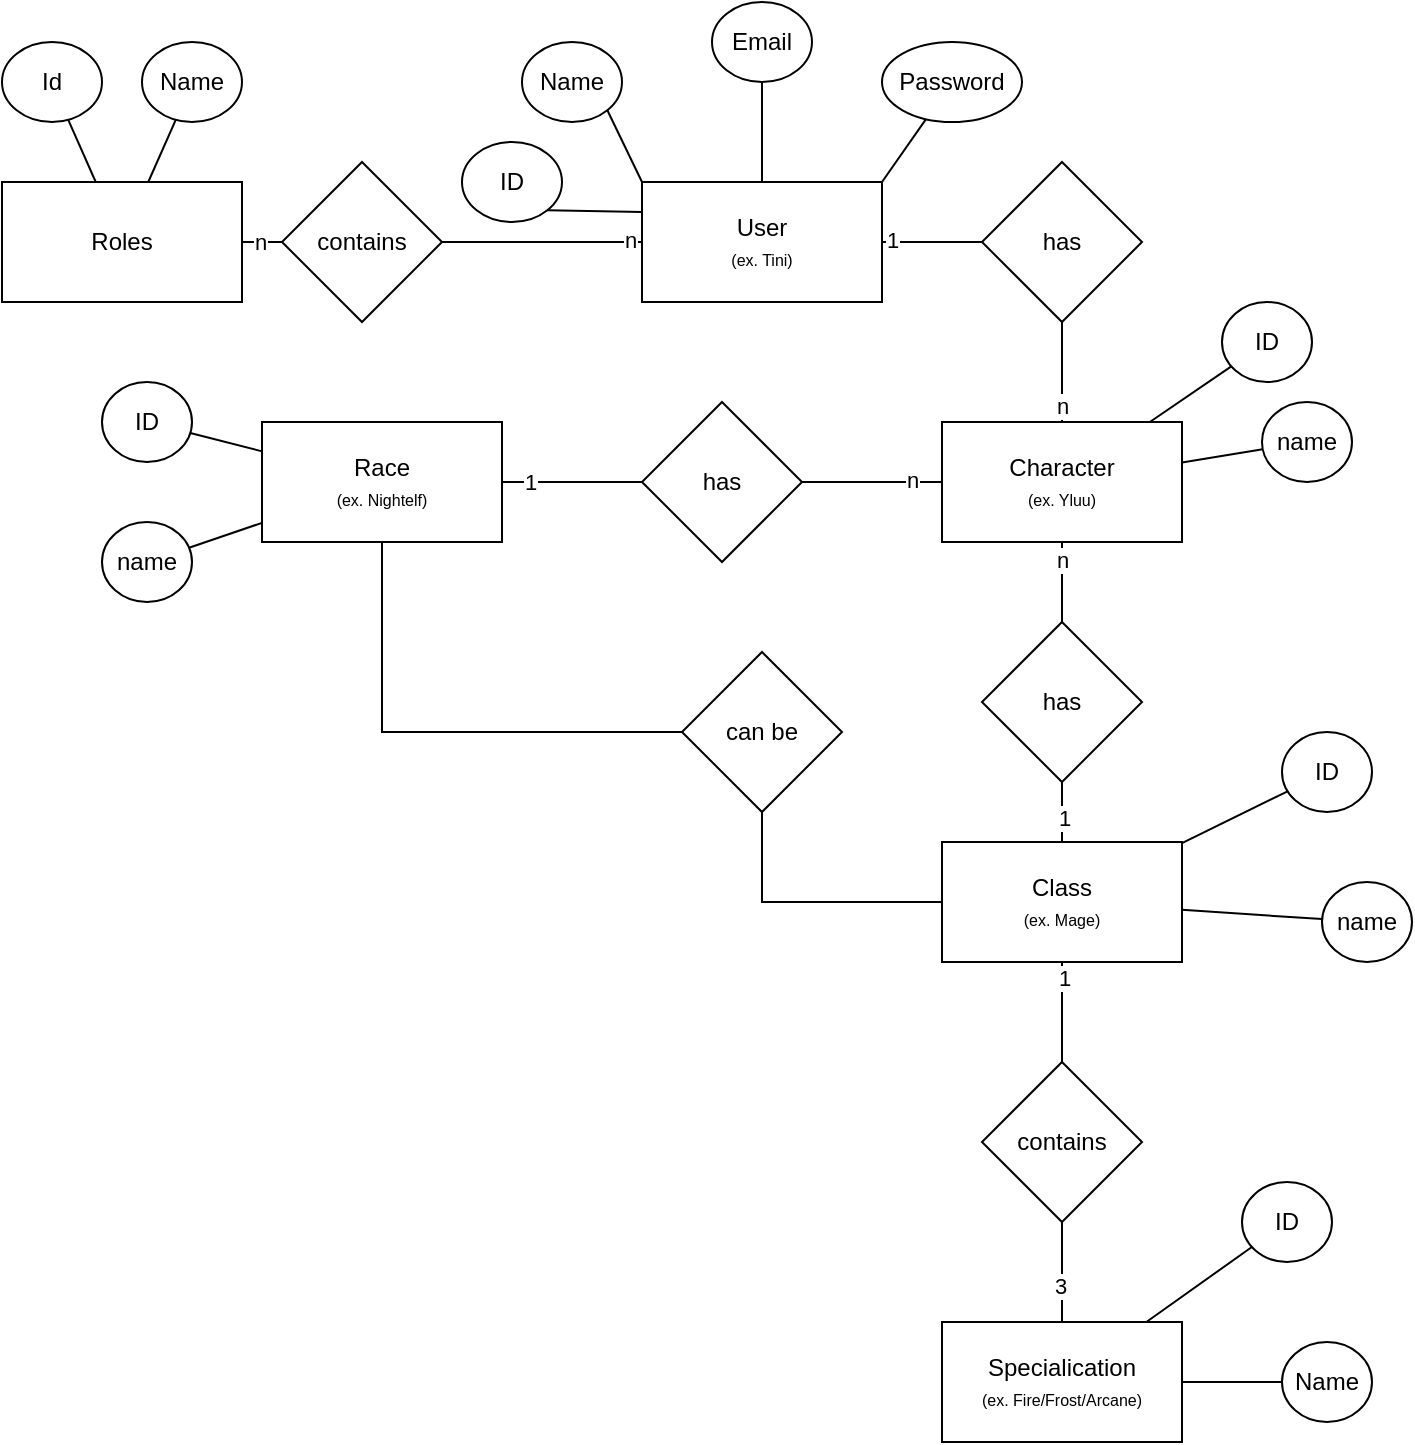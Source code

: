 <mxfile version="14.8.3" type="github">
  <diagram id="JB6615kzIFy8jRR4zf9I" name="Page-1">
    <mxGraphModel dx="561" dy="546" grid="1" gridSize="10" guides="1" tooltips="1" connect="1" arrows="1" fold="1" page="1" pageScale="1" pageWidth="850" pageHeight="1100" math="0" shadow="0">
      <root>
        <mxCell id="0" />
        <mxCell id="1" parent="0" />
        <mxCell id="i0beeNznbnjG34a0zRB_-55" style="rounded=0;orthogonalLoop=1;jettySize=auto;html=1;startArrow=none;startFill=0;endArrow=none;endFill=0;" edge="1" parent="1" source="i0beeNznbnjG34a0zRB_-2" target="i0beeNznbnjG34a0zRB_-54">
          <mxGeometry relative="1" as="geometry" />
        </mxCell>
        <mxCell id="i0beeNznbnjG34a0zRB_-57" style="edgeStyle=none;rounded=0;orthogonalLoop=1;jettySize=auto;html=1;startArrow=none;startFill=0;endArrow=none;endFill=0;" edge="1" parent="1" source="i0beeNznbnjG34a0zRB_-2" target="i0beeNznbnjG34a0zRB_-56">
          <mxGeometry relative="1" as="geometry" />
        </mxCell>
        <mxCell id="i0beeNznbnjG34a0zRB_-61" style="edgeStyle=orthogonalEdgeStyle;rounded=0;orthogonalLoop=1;jettySize=auto;html=1;startArrow=none;startFill=0;endArrow=none;endFill=0;" edge="1" parent="1" source="i0beeNznbnjG34a0zRB_-2" target="i0beeNznbnjG34a0zRB_-60">
          <mxGeometry relative="1" as="geometry" />
        </mxCell>
        <mxCell id="i0beeNznbnjG34a0zRB_-63" value="n" style="edgeLabel;html=1;align=center;verticalAlign=middle;resizable=0;points=[];" vertex="1" connectable="0" parent="i0beeNznbnjG34a0zRB_-61">
          <mxGeometry x="-0.543" relative="1" as="geometry">
            <mxPoint as="offset" />
          </mxGeometry>
        </mxCell>
        <mxCell id="i0beeNznbnjG34a0zRB_-2" value="Character&lt;br&gt;&lt;font style=&quot;font-size: 8px&quot;&gt;(ex. Yluu)&lt;/font&gt;" style="rounded=0;whiteSpace=wrap;html=1;" vertex="1" parent="1">
          <mxGeometry x="540" y="350" width="120" height="60" as="geometry" />
        </mxCell>
        <mxCell id="i0beeNznbnjG34a0zRB_-26" value="" style="group" vertex="1" connectable="0" parent="1">
          <mxGeometry x="70" y="140" width="510" height="160" as="geometry" />
        </mxCell>
        <mxCell id="i0beeNznbnjG34a0zRB_-18" value="" style="group" vertex="1" connectable="0" parent="i0beeNznbnjG34a0zRB_-26">
          <mxGeometry x="230" width="280" height="150" as="geometry" />
        </mxCell>
        <mxCell id="i0beeNznbnjG34a0zRB_-1" value="User&lt;br&gt;&lt;font style=&quot;font-size: 8px&quot;&gt;(ex. Tini)&lt;/font&gt;" style="rounded=0;whiteSpace=wrap;html=1;" vertex="1" parent="i0beeNznbnjG34a0zRB_-18">
          <mxGeometry x="90" y="90" width="120" height="60" as="geometry" />
        </mxCell>
        <mxCell id="i0beeNznbnjG34a0zRB_-10" style="edgeStyle=none;rounded=0;orthogonalLoop=1;jettySize=auto;html=1;exitX=1;exitY=1;exitDx=0;exitDy=0;entryX=0;entryY=0;entryDx=0;entryDy=0;startArrow=none;startFill=0;endArrow=none;endFill=0;" edge="1" parent="i0beeNznbnjG34a0zRB_-18" source="i0beeNznbnjG34a0zRB_-4" target="i0beeNznbnjG34a0zRB_-1">
          <mxGeometry relative="1" as="geometry" />
        </mxCell>
        <mxCell id="i0beeNznbnjG34a0zRB_-4" value="Name" style="ellipse;whiteSpace=wrap;html=1;" vertex="1" parent="i0beeNznbnjG34a0zRB_-18">
          <mxGeometry x="30" y="20" width="50" height="40" as="geometry" />
        </mxCell>
        <mxCell id="i0beeNznbnjG34a0zRB_-9" style="edgeStyle=none;rounded=0;orthogonalLoop=1;jettySize=auto;html=1;exitX=0.5;exitY=1;exitDx=0;exitDy=0;entryX=0.5;entryY=0;entryDx=0;entryDy=0;startArrow=none;startFill=0;endArrow=none;endFill=0;" edge="1" parent="i0beeNznbnjG34a0zRB_-18" source="i0beeNznbnjG34a0zRB_-6" target="i0beeNznbnjG34a0zRB_-1">
          <mxGeometry relative="1" as="geometry" />
        </mxCell>
        <mxCell id="i0beeNznbnjG34a0zRB_-6" value="Email" style="ellipse;whiteSpace=wrap;html=1;" vertex="1" parent="i0beeNznbnjG34a0zRB_-18">
          <mxGeometry x="125" width="50" height="40" as="geometry" />
        </mxCell>
        <mxCell id="i0beeNznbnjG34a0zRB_-7" value="Password" style="ellipse;whiteSpace=wrap;html=1;" vertex="1" parent="i0beeNznbnjG34a0zRB_-18">
          <mxGeometry x="210" y="20" width="70" height="40" as="geometry" />
        </mxCell>
        <mxCell id="i0beeNznbnjG34a0zRB_-8" style="rounded=0;orthogonalLoop=1;jettySize=auto;html=1;exitX=1;exitY=0;exitDx=0;exitDy=0;startArrow=none;startFill=0;endArrow=none;endFill=0;" edge="1" parent="i0beeNznbnjG34a0zRB_-18" source="i0beeNznbnjG34a0zRB_-1" target="i0beeNznbnjG34a0zRB_-7">
          <mxGeometry relative="1" as="geometry" />
        </mxCell>
        <mxCell id="i0beeNznbnjG34a0zRB_-13" value="ID" style="ellipse;whiteSpace=wrap;html=1;" vertex="1" parent="i0beeNznbnjG34a0zRB_-18">
          <mxGeometry y="70" width="50" height="40" as="geometry" />
        </mxCell>
        <mxCell id="i0beeNznbnjG34a0zRB_-14" style="edgeStyle=none;rounded=0;orthogonalLoop=1;jettySize=auto;html=1;exitX=0;exitY=0.25;exitDx=0;exitDy=0;entryX=1;entryY=1;entryDx=0;entryDy=0;startArrow=none;startFill=0;endArrow=none;endFill=0;" edge="1" parent="i0beeNznbnjG34a0zRB_-18" source="i0beeNznbnjG34a0zRB_-1" target="i0beeNznbnjG34a0zRB_-13">
          <mxGeometry relative="1" as="geometry" />
        </mxCell>
        <mxCell id="i0beeNznbnjG34a0zRB_-19" value="" style="group" vertex="1" connectable="0" parent="i0beeNznbnjG34a0zRB_-26">
          <mxGeometry y="20" width="120" height="130" as="geometry" />
        </mxCell>
        <mxCell id="i0beeNznbnjG34a0zRB_-3" value="Roles" style="rounded=0;whiteSpace=wrap;html=1;" vertex="1" parent="i0beeNznbnjG34a0zRB_-19">
          <mxGeometry y="70" width="120" height="60" as="geometry" />
        </mxCell>
        <mxCell id="i0beeNznbnjG34a0zRB_-15" style="edgeStyle=none;rounded=0;orthogonalLoop=1;jettySize=auto;html=1;startArrow=none;startFill=0;endArrow=none;endFill=0;" edge="1" parent="i0beeNznbnjG34a0zRB_-19" source="i0beeNznbnjG34a0zRB_-11" target="i0beeNznbnjG34a0zRB_-3">
          <mxGeometry relative="1" as="geometry" />
        </mxCell>
        <mxCell id="i0beeNznbnjG34a0zRB_-11" value="Id" style="ellipse;whiteSpace=wrap;html=1;" vertex="1" parent="i0beeNznbnjG34a0zRB_-19">
          <mxGeometry width="50" height="40" as="geometry" />
        </mxCell>
        <mxCell id="i0beeNznbnjG34a0zRB_-16" style="edgeStyle=none;rounded=0;orthogonalLoop=1;jettySize=auto;html=1;startArrow=none;startFill=0;endArrow=none;endFill=0;" edge="1" parent="i0beeNznbnjG34a0zRB_-19" source="i0beeNznbnjG34a0zRB_-12" target="i0beeNznbnjG34a0zRB_-3">
          <mxGeometry relative="1" as="geometry" />
        </mxCell>
        <mxCell id="i0beeNznbnjG34a0zRB_-12" value="Name" style="ellipse;whiteSpace=wrap;html=1;" vertex="1" parent="i0beeNznbnjG34a0zRB_-19">
          <mxGeometry x="70" width="50" height="40" as="geometry" />
        </mxCell>
        <mxCell id="i0beeNznbnjG34a0zRB_-22" style="edgeStyle=orthogonalEdgeStyle;rounded=0;orthogonalLoop=1;jettySize=auto;html=1;startArrow=none;startFill=0;endArrow=none;endFill=0;" edge="1" parent="i0beeNznbnjG34a0zRB_-26" source="i0beeNznbnjG34a0zRB_-20" target="i0beeNznbnjG34a0zRB_-3">
          <mxGeometry relative="1" as="geometry" />
        </mxCell>
        <mxCell id="i0beeNznbnjG34a0zRB_-25" value="n" style="edgeLabel;html=1;align=center;verticalAlign=middle;resizable=0;points=[];" vertex="1" connectable="0" parent="i0beeNznbnjG34a0zRB_-22">
          <mxGeometry x="0.7" relative="1" as="geometry">
            <mxPoint as="offset" />
          </mxGeometry>
        </mxCell>
        <mxCell id="i0beeNznbnjG34a0zRB_-20" value="contains" style="rhombus;whiteSpace=wrap;html=1;" vertex="1" parent="i0beeNznbnjG34a0zRB_-26">
          <mxGeometry x="140" y="80" width="80" height="80" as="geometry" />
        </mxCell>
        <mxCell id="i0beeNznbnjG34a0zRB_-21" style="edgeStyle=orthogonalEdgeStyle;rounded=0;orthogonalLoop=1;jettySize=auto;html=1;entryX=1;entryY=0.5;entryDx=0;entryDy=0;startArrow=none;startFill=0;endArrow=none;endFill=0;" edge="1" parent="i0beeNznbnjG34a0zRB_-26" source="i0beeNznbnjG34a0zRB_-1" target="i0beeNznbnjG34a0zRB_-20">
          <mxGeometry relative="1" as="geometry" />
        </mxCell>
        <mxCell id="i0beeNznbnjG34a0zRB_-23" value="n" style="edgeLabel;html=1;align=center;verticalAlign=middle;resizable=0;points=[];" vertex="1" connectable="0" parent="i0beeNznbnjG34a0zRB_-21">
          <mxGeometry x="-0.872" y="-1" relative="1" as="geometry">
            <mxPoint as="offset" />
          </mxGeometry>
        </mxCell>
        <mxCell id="i0beeNznbnjG34a0zRB_-29" style="edgeStyle=orthogonalEdgeStyle;rounded=0;orthogonalLoop=1;jettySize=auto;html=1;startArrow=none;startFill=0;endArrow=none;endFill=0;" edge="1" parent="1" source="i0beeNznbnjG34a0zRB_-27" target="i0beeNznbnjG34a0zRB_-2">
          <mxGeometry relative="1" as="geometry" />
        </mxCell>
        <mxCell id="i0beeNznbnjG34a0zRB_-30" value="n" style="edgeLabel;html=1;align=center;verticalAlign=middle;resizable=0;points=[];" vertex="1" connectable="0" parent="i0beeNznbnjG34a0zRB_-29">
          <mxGeometry x="0.682" relative="1" as="geometry">
            <mxPoint as="offset" />
          </mxGeometry>
        </mxCell>
        <mxCell id="i0beeNznbnjG34a0zRB_-27" value="has" style="rhombus;whiteSpace=wrap;html=1;" vertex="1" parent="1">
          <mxGeometry x="560" y="220" width="80" height="80" as="geometry" />
        </mxCell>
        <mxCell id="i0beeNznbnjG34a0zRB_-28" style="edgeStyle=orthogonalEdgeStyle;rounded=0;orthogonalLoop=1;jettySize=auto;html=1;startArrow=none;startFill=0;endArrow=none;endFill=0;" edge="1" parent="1" source="i0beeNznbnjG34a0zRB_-1" target="i0beeNznbnjG34a0zRB_-27">
          <mxGeometry relative="1" as="geometry" />
        </mxCell>
        <mxCell id="i0beeNznbnjG34a0zRB_-31" value="1" style="edgeLabel;html=1;align=center;verticalAlign=middle;resizable=0;points=[];" vertex="1" connectable="0" parent="i0beeNznbnjG34a0zRB_-28">
          <mxGeometry x="-0.827" y="1" relative="1" as="geometry">
            <mxPoint as="offset" />
          </mxGeometry>
        </mxCell>
        <mxCell id="i0beeNznbnjG34a0zRB_-54" value="ID" style="ellipse;whiteSpace=wrap;html=1;" vertex="1" parent="1">
          <mxGeometry x="680" y="290" width="45" height="40" as="geometry" />
        </mxCell>
        <mxCell id="i0beeNznbnjG34a0zRB_-56" value="name" style="ellipse;whiteSpace=wrap;html=1;" vertex="1" parent="1">
          <mxGeometry x="700" y="340" width="45" height="40" as="geometry" />
        </mxCell>
        <mxCell id="i0beeNznbnjG34a0zRB_-62" style="edgeStyle=orthogonalEdgeStyle;rounded=0;orthogonalLoop=1;jettySize=auto;html=1;startArrow=none;startFill=0;endArrow=none;endFill=0;" edge="1" parent="1" source="i0beeNznbnjG34a0zRB_-59" target="i0beeNznbnjG34a0zRB_-60">
          <mxGeometry relative="1" as="geometry" />
        </mxCell>
        <mxCell id="i0beeNznbnjG34a0zRB_-65" value="1" style="edgeLabel;html=1;align=center;verticalAlign=middle;resizable=0;points=[];" vertex="1" connectable="0" parent="i0beeNznbnjG34a0zRB_-62">
          <mxGeometry x="-0.524" y="-1" relative="1" as="geometry">
            <mxPoint as="offset" />
          </mxGeometry>
        </mxCell>
        <mxCell id="i0beeNznbnjG34a0zRB_-72" style="edgeStyle=orthogonalEdgeStyle;rounded=0;orthogonalLoop=1;jettySize=auto;html=1;startArrow=none;startFill=0;endArrow=none;endFill=0;" edge="1" parent="1" source="i0beeNznbnjG34a0zRB_-59" target="i0beeNznbnjG34a0zRB_-71">
          <mxGeometry relative="1" as="geometry" />
        </mxCell>
        <mxCell id="i0beeNznbnjG34a0zRB_-75" value="1" style="edgeLabel;html=1;align=center;verticalAlign=middle;resizable=0;points=[];" vertex="1" connectable="0" parent="i0beeNznbnjG34a0zRB_-72">
          <mxGeometry x="-0.707" y="1" relative="1" as="geometry">
            <mxPoint as="offset" />
          </mxGeometry>
        </mxCell>
        <mxCell id="i0beeNznbnjG34a0zRB_-59" value="Class&lt;br&gt;&lt;font style=&quot;font-size: 8px&quot;&gt;(ex. Mage)&lt;/font&gt;" style="rounded=0;whiteSpace=wrap;html=1;" vertex="1" parent="1">
          <mxGeometry x="540" y="560" width="120" height="60" as="geometry" />
        </mxCell>
        <mxCell id="i0beeNznbnjG34a0zRB_-60" value="has" style="rhombus;whiteSpace=wrap;html=1;" vertex="1" parent="1">
          <mxGeometry x="560" y="450" width="80" height="80" as="geometry" />
        </mxCell>
        <mxCell id="i0beeNznbnjG34a0zRB_-68" style="edgeStyle=none;rounded=0;orthogonalLoop=1;jettySize=auto;html=1;startArrow=none;startFill=0;endArrow=none;endFill=0;" edge="1" parent="1" source="i0beeNznbnjG34a0zRB_-66" target="i0beeNznbnjG34a0zRB_-59">
          <mxGeometry relative="1" as="geometry" />
        </mxCell>
        <mxCell id="i0beeNznbnjG34a0zRB_-66" value="ID" style="ellipse;whiteSpace=wrap;html=1;" vertex="1" parent="1">
          <mxGeometry x="710" y="505" width="45" height="40" as="geometry" />
        </mxCell>
        <mxCell id="i0beeNznbnjG34a0zRB_-69" style="edgeStyle=none;rounded=0;orthogonalLoop=1;jettySize=auto;html=1;startArrow=none;startFill=0;endArrow=none;endFill=0;" edge="1" parent="1" source="i0beeNznbnjG34a0zRB_-67" target="i0beeNznbnjG34a0zRB_-59">
          <mxGeometry relative="1" as="geometry" />
        </mxCell>
        <mxCell id="i0beeNznbnjG34a0zRB_-67" value="name" style="ellipse;whiteSpace=wrap;html=1;" vertex="1" parent="1">
          <mxGeometry x="730" y="580" width="45" height="40" as="geometry" />
        </mxCell>
        <mxCell id="i0beeNznbnjG34a0zRB_-77" style="rounded=0;orthogonalLoop=1;jettySize=auto;html=1;startArrow=none;startFill=0;endArrow=none;endFill=0;" edge="1" parent="1" source="i0beeNznbnjG34a0zRB_-70" target="i0beeNznbnjG34a0zRB_-76">
          <mxGeometry relative="1" as="geometry" />
        </mxCell>
        <mxCell id="i0beeNznbnjG34a0zRB_-80" style="edgeStyle=none;rounded=0;orthogonalLoop=1;jettySize=auto;html=1;startArrow=none;startFill=0;endArrow=none;endFill=0;" edge="1" parent="1" source="i0beeNznbnjG34a0zRB_-70" target="i0beeNznbnjG34a0zRB_-79">
          <mxGeometry relative="1" as="geometry" />
        </mxCell>
        <mxCell id="i0beeNznbnjG34a0zRB_-70" value="Specialication&lt;br&gt;&lt;font style=&quot;font-size: 8px&quot;&gt;(ex. Fire/Frost/Arcane)&lt;/font&gt;" style="rounded=0;whiteSpace=wrap;html=1;" vertex="1" parent="1">
          <mxGeometry x="540" y="800" width="120" height="60" as="geometry" />
        </mxCell>
        <mxCell id="i0beeNznbnjG34a0zRB_-73" style="edgeStyle=orthogonalEdgeStyle;rounded=0;orthogonalLoop=1;jettySize=auto;html=1;startArrow=none;startFill=0;endArrow=none;endFill=0;" edge="1" parent="1" source="i0beeNznbnjG34a0zRB_-71" target="i0beeNznbnjG34a0zRB_-70">
          <mxGeometry relative="1" as="geometry" />
        </mxCell>
        <mxCell id="i0beeNznbnjG34a0zRB_-74" value="3" style="edgeLabel;html=1;align=center;verticalAlign=middle;resizable=0;points=[];" vertex="1" connectable="0" parent="i0beeNznbnjG34a0zRB_-73">
          <mxGeometry x="0.28" y="-1" relative="1" as="geometry">
            <mxPoint as="offset" />
          </mxGeometry>
        </mxCell>
        <mxCell id="i0beeNznbnjG34a0zRB_-71" value="contains" style="rhombus;whiteSpace=wrap;html=1;" vertex="1" parent="1">
          <mxGeometry x="560" y="670" width="80" height="80" as="geometry" />
        </mxCell>
        <mxCell id="i0beeNznbnjG34a0zRB_-76" value="ID" style="ellipse;whiteSpace=wrap;html=1;" vertex="1" parent="1">
          <mxGeometry x="690" y="730" width="45" height="40" as="geometry" />
        </mxCell>
        <mxCell id="i0beeNznbnjG34a0zRB_-79" value="Name" style="ellipse;whiteSpace=wrap;html=1;" vertex="1" parent="1">
          <mxGeometry x="710" y="810" width="45" height="40" as="geometry" />
        </mxCell>
        <mxCell id="i0beeNznbnjG34a0zRB_-104" style="edgeStyle=orthogonalEdgeStyle;rounded=0;orthogonalLoop=1;jettySize=auto;html=1;startArrow=none;startFill=0;endArrow=none;endFill=0;" edge="1" parent="1" source="i0beeNznbnjG34a0zRB_-82" target="i0beeNznbnjG34a0zRB_-103">
          <mxGeometry relative="1" as="geometry">
            <Array as="points">
              <mxPoint x="260" y="505" />
            </Array>
          </mxGeometry>
        </mxCell>
        <mxCell id="i0beeNznbnjG34a0zRB_-82" value="Race&lt;br&gt;&lt;font style=&quot;font-size: 8px&quot;&gt;(ex. Nightelf)&lt;/font&gt;" style="rounded=0;whiteSpace=wrap;html=1;" vertex="1" parent="1">
          <mxGeometry x="200" y="350" width="120" height="60" as="geometry" />
        </mxCell>
        <mxCell id="i0beeNznbnjG34a0zRB_-84" style="edgeStyle=orthogonalEdgeStyle;rounded=0;orthogonalLoop=1;jettySize=auto;html=1;startArrow=none;startFill=0;endArrow=none;endFill=0;" edge="1" parent="1" source="i0beeNznbnjG34a0zRB_-83" target="i0beeNznbnjG34a0zRB_-2">
          <mxGeometry relative="1" as="geometry" />
        </mxCell>
        <mxCell id="i0beeNznbnjG34a0zRB_-86" value="n" style="edgeLabel;html=1;align=center;verticalAlign=middle;resizable=0;points=[];" vertex="1" connectable="0" parent="i0beeNznbnjG34a0zRB_-84">
          <mxGeometry x="0.574" y="1" relative="1" as="geometry">
            <mxPoint as="offset" />
          </mxGeometry>
        </mxCell>
        <mxCell id="i0beeNznbnjG34a0zRB_-85" style="edgeStyle=orthogonalEdgeStyle;rounded=0;orthogonalLoop=1;jettySize=auto;html=1;startArrow=none;startFill=0;endArrow=none;endFill=0;" edge="1" parent="1" source="i0beeNznbnjG34a0zRB_-83" target="i0beeNznbnjG34a0zRB_-82">
          <mxGeometry relative="1" as="geometry" />
        </mxCell>
        <mxCell id="i0beeNznbnjG34a0zRB_-87" value="1" style="edgeLabel;html=1;align=center;verticalAlign=middle;resizable=0;points=[];" vertex="1" connectable="0" parent="i0beeNznbnjG34a0zRB_-85">
          <mxGeometry x="0.618" relative="1" as="geometry">
            <mxPoint as="offset" />
          </mxGeometry>
        </mxCell>
        <mxCell id="i0beeNznbnjG34a0zRB_-83" value="has" style="rhombus;whiteSpace=wrap;html=1;" vertex="1" parent="1">
          <mxGeometry x="390" y="340" width="80" height="80" as="geometry" />
        </mxCell>
        <mxCell id="i0beeNznbnjG34a0zRB_-91" style="rounded=0;orthogonalLoop=1;jettySize=auto;html=1;startArrow=none;startFill=0;endArrow=none;endFill=0;" edge="1" parent="1" source="i0beeNznbnjG34a0zRB_-88" target="i0beeNznbnjG34a0zRB_-82">
          <mxGeometry relative="1" as="geometry" />
        </mxCell>
        <mxCell id="i0beeNznbnjG34a0zRB_-88" value="ID" style="ellipse;whiteSpace=wrap;html=1;" vertex="1" parent="1">
          <mxGeometry x="120" y="330" width="45" height="40" as="geometry" />
        </mxCell>
        <mxCell id="i0beeNznbnjG34a0zRB_-90" style="edgeStyle=none;rounded=0;orthogonalLoop=1;jettySize=auto;html=1;startArrow=none;startFill=0;endArrow=none;endFill=0;" edge="1" parent="1" source="i0beeNznbnjG34a0zRB_-89" target="i0beeNznbnjG34a0zRB_-82">
          <mxGeometry relative="1" as="geometry" />
        </mxCell>
        <mxCell id="i0beeNznbnjG34a0zRB_-89" value="name" style="ellipse;whiteSpace=wrap;html=1;" vertex="1" parent="1">
          <mxGeometry x="120" y="400" width="45" height="40" as="geometry" />
        </mxCell>
        <mxCell id="i0beeNznbnjG34a0zRB_-105" style="edgeStyle=orthogonalEdgeStyle;rounded=0;orthogonalLoop=1;jettySize=auto;html=1;startArrow=none;startFill=0;endArrow=none;endFill=0;exitX=0.5;exitY=1;exitDx=0;exitDy=0;" edge="1" parent="1" source="i0beeNznbnjG34a0zRB_-103" target="i0beeNznbnjG34a0zRB_-59">
          <mxGeometry relative="1" as="geometry">
            <Array as="points">
              <mxPoint x="450" y="590" />
            </Array>
          </mxGeometry>
        </mxCell>
        <mxCell id="i0beeNznbnjG34a0zRB_-103" value="can be" style="rhombus;whiteSpace=wrap;html=1;" vertex="1" parent="1">
          <mxGeometry x="410" y="465" width="80" height="80" as="geometry" />
        </mxCell>
      </root>
    </mxGraphModel>
  </diagram>
</mxfile>

